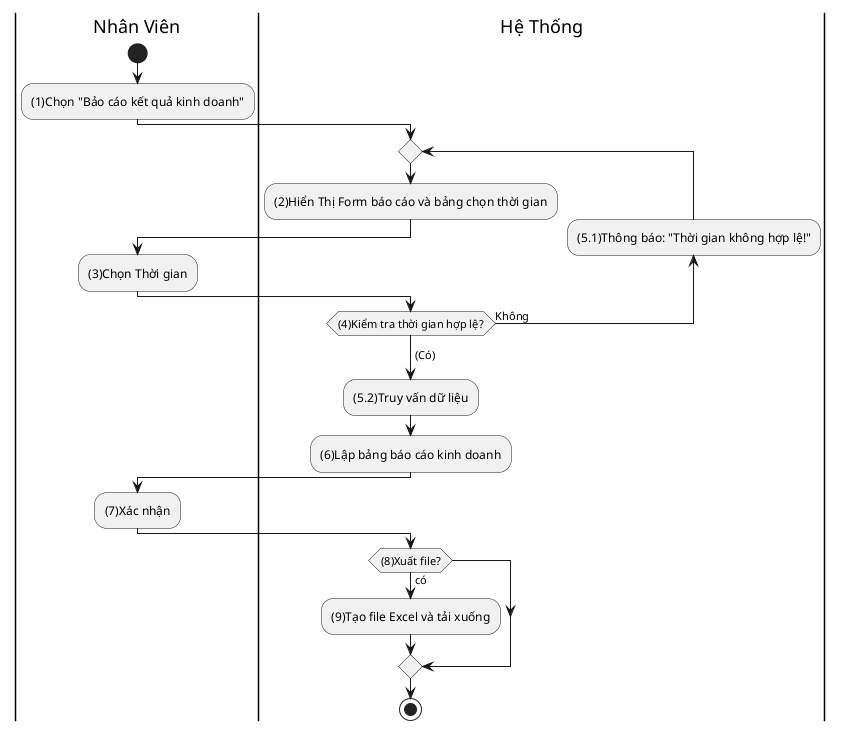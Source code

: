 @startuml
|Nhân Viên|
start
:(1)Chọn "Bảo cáo kết quả kinh doanh";
|Hệ Thống|
  repeat
    :(2)Hiển Thị Form báo cáo và bảng chọn thời gian;
    |Nhân Viên|
    :(3)Chọn Thời gian;
    |Hệ Thống|
  backward :(5.1)Thông báo: "Thời gian không hợp lệ!";
  repeat while ((4)Kiểm tra thời gian hợp lệ?) is (Không)
  -> (Có);
  :(5.2)Truy vấn dữ liệu;
  :(6)Lập bảng báo cáo kinh doanh;
  |Nhân Viên|
  :(7)Xác nhận;
  |Hệ Thống|
  if ((8)Xuất file?) then (có)
    :(9)Tạo file Excel và tải xuống;
endif
stop
@enduml
